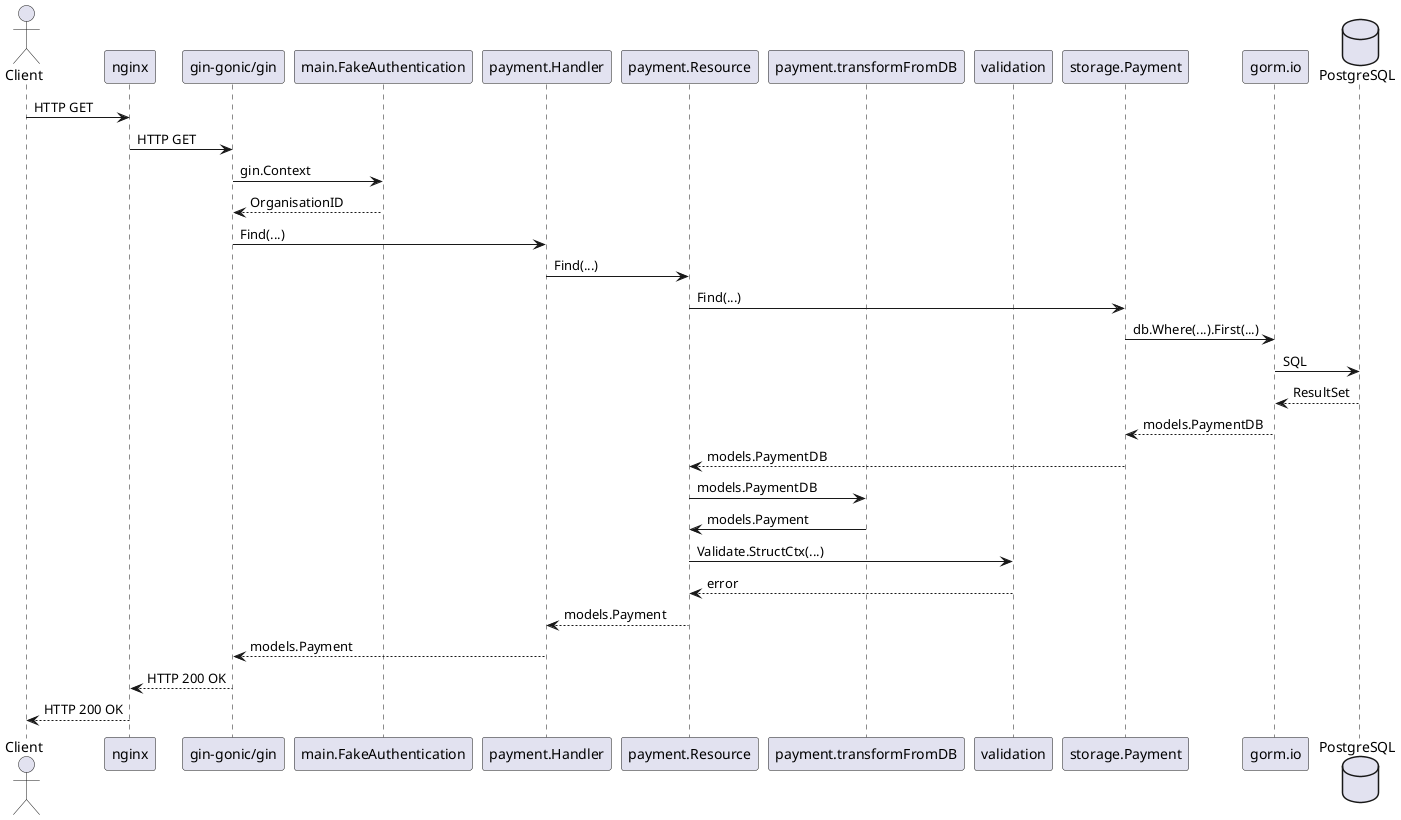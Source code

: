 @startuml payment_sequence_find

actor Client
database "PostgreSQL"

Client -> "nginx": HTTP GET
"nginx" -> "gin-gonic/gin": HTTP GET
"gin-gonic/gin" -> "main.FakeAuthentication": gin.Context
"main.FakeAuthentication" --> "gin-gonic/gin": OrganisationID
"gin-gonic/gin" -> "payment.Handler": Find(...)
"payment.Handler" -> "payment.Resource": Find(...)
"payment.Resource" -> "storage.Payment": Find(...)
"storage.Payment" -> "gorm.io": db.Where(...).First(...)
"gorm.io" -> "PostgreSQL": SQL
"PostgreSQL" --> "gorm.io": ResultSet
"gorm.io" --> "storage.Payment": models.PaymentDB
"storage.Payment" --> "payment.Resource": models.PaymentDB
"payment.Resource" -> "payment.transformFromDB": models.PaymentDB
"payment.transformFromDB" -> "payment.Resource": models.Payment
"payment.Resource" -> "validation": Validate.StructCtx(...)
"validation" --> "payment.Resource": error
"payment.Resource" --> "payment.Handler": models.Payment
"payment.Handler" --> "gin-gonic/gin": models.Payment
"gin-gonic/gin" --> "nginx": HTTP 200 OK
"nginx" --> Client: HTTP 200 OK

participant Client order 10
participant "nginx" order 15
participant "gin-gonic/gin" order 20
participant "main.FakeAuthentication" order 25
participant "payment.Handler" order 30
participant "payment.Resource" order 40
participant "payment.transformFromDB" order 45
participant "validation" order 46
participant "storage.Payment" order 50
participant "gorm.io" order 60
participant "PostgreSQL" order 70
@enduml
